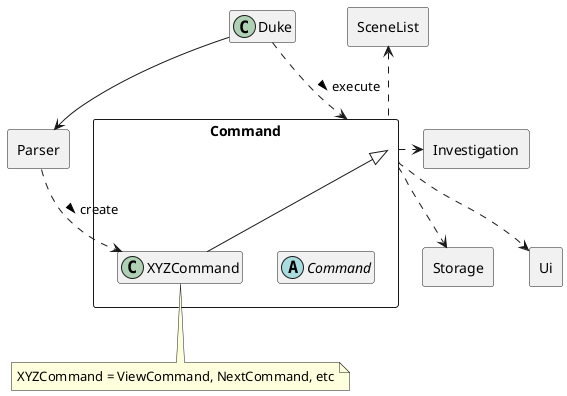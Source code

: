 @startuml

allowmixing
skinparam componentStyle rectangle

class Duke


component Ui {
}
component Storage {
}
component Investigation {
}
component SceneList {
}
component Parser {
}

component Command {
    abstract class Command
    Class XYZCommand
}


Duke --> Parser
Duke ..> Command: execute >
Parser ..> XYZCommand: create >
Command <|-- XYZCommand
Command ..> Storage
Command ..> Ui

Investigation <.left. Command

SceneList <.. Command
note bottom of XYZCommand: XYZCommand = ViewCommand, NextCommand, etc

hide members

@enduml

